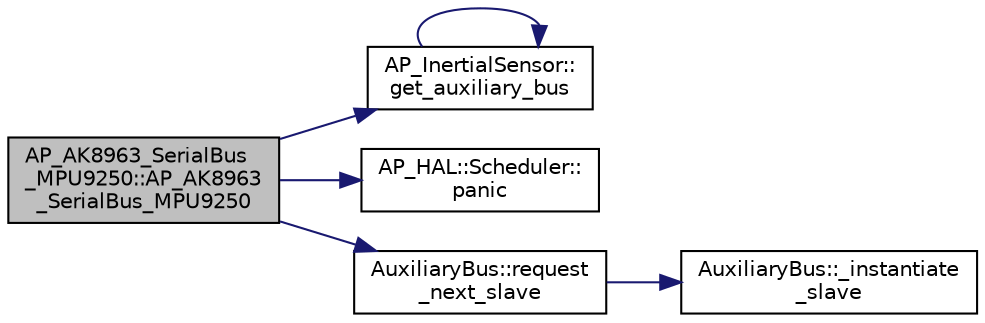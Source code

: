 digraph "AP_AK8963_SerialBus_MPU9250::AP_AK8963_SerialBus_MPU9250"
{
 // INTERACTIVE_SVG=YES
  edge [fontname="Helvetica",fontsize="10",labelfontname="Helvetica",labelfontsize="10"];
  node [fontname="Helvetica",fontsize="10",shape=record];
  rankdir="LR";
  Node1 [label="AP_AK8963_SerialBus\l_MPU9250::AP_AK8963\l_SerialBus_MPU9250",height=0.2,width=0.4,color="black", fillcolor="grey75", style="filled", fontcolor="black"];
  Node1 -> Node2 [color="midnightblue",fontsize="10",style="solid",fontname="Helvetica"];
  Node2 [label="AP_InertialSensor::\lget_auxiliary_bus",height=0.2,width=0.4,color="black", fillcolor="white", style="filled",URL="$classAP__InertialSensor.html#a98fb28755e41d2e2052c500b7ac3e2b6"];
  Node2 -> Node2 [color="midnightblue",fontsize="10",style="solid",fontname="Helvetica"];
  Node1 -> Node3 [color="midnightblue",fontsize="10",style="solid",fontname="Helvetica"];
  Node3 [label="AP_HAL::Scheduler::\lpanic",height=0.2,width=0.4,color="black", fillcolor="white", style="filled",URL="$classAP__HAL_1_1Scheduler.html#ac08c02070405b6cc1d7241025acb5101"];
  Node1 -> Node4 [color="midnightblue",fontsize="10",style="solid",fontname="Helvetica"];
  Node4 [label="AuxiliaryBus::request\l_next_slave",height=0.2,width=0.4,color="black", fillcolor="white", style="filled",URL="$classAuxiliaryBus.html#ad29c7f5c2163db6c9f484bff45af9fac"];
  Node4 -> Node5 [color="midnightblue",fontsize="10",style="solid",fontname="Helvetica"];
  Node5 [label="AuxiliaryBus::_instantiate\l_slave",height=0.2,width=0.4,color="black", fillcolor="white", style="filled",URL="$classAuxiliaryBus.html#a3973e92c6130b4e34a2e627fc49ce770"];
}
